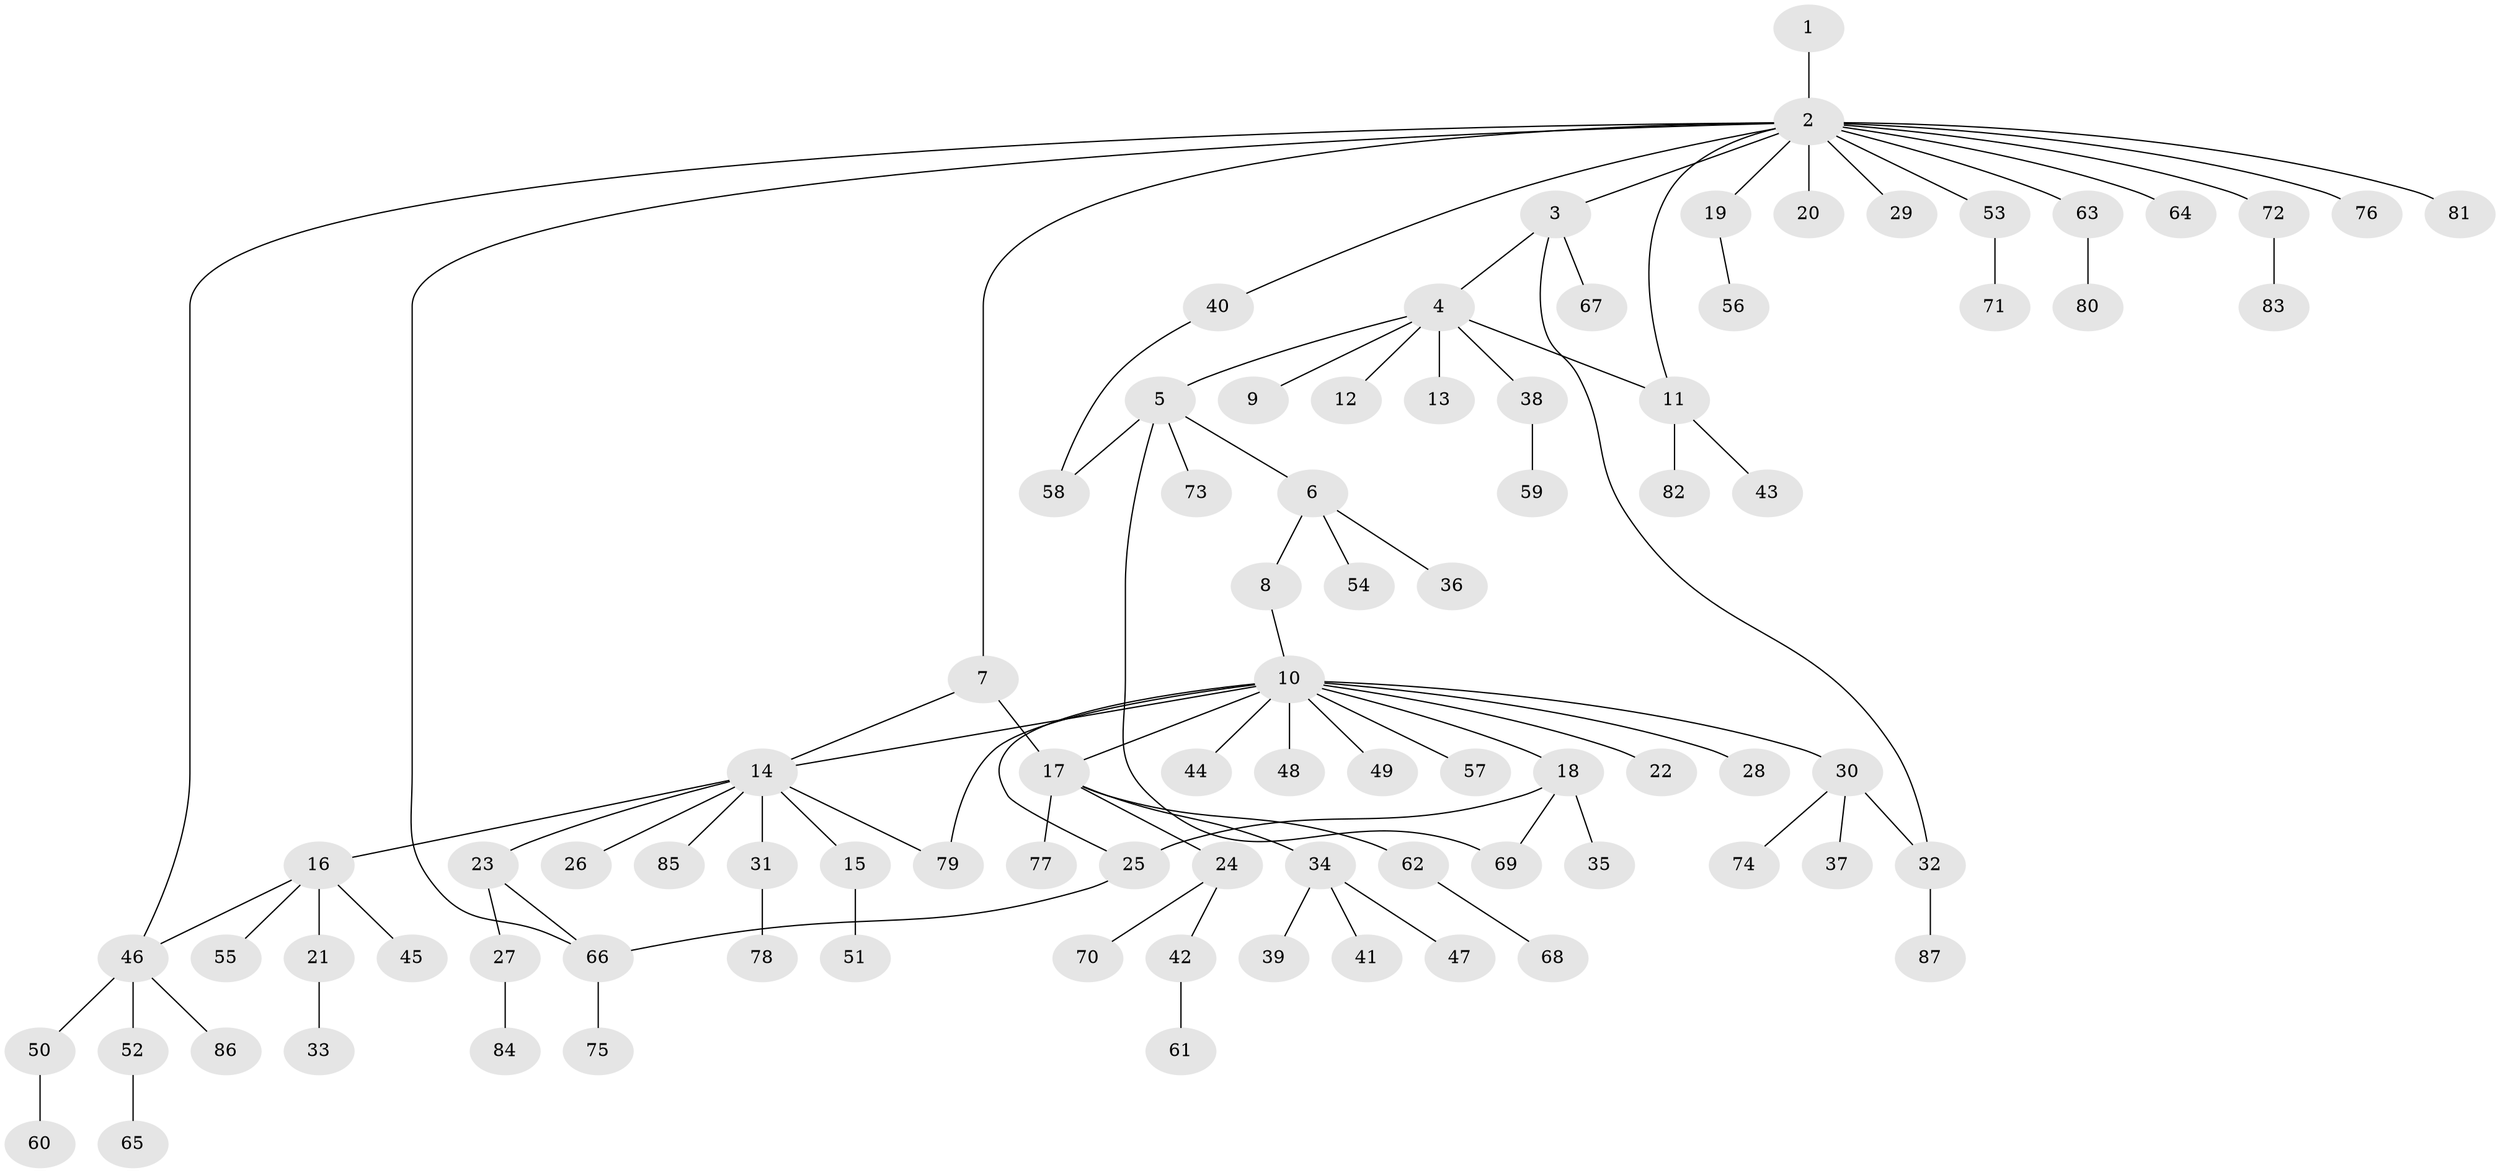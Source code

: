 // coarse degree distribution, {15: 0.018867924528301886, 3: 0.1320754716981132, 5: 0.03773584905660377, 4: 0.07547169811320754, 2: 0.1320754716981132, 12: 0.018867924528301886, 1: 0.5660377358490566, 8: 0.018867924528301886}
// Generated by graph-tools (version 1.1) at 2025/50/03/04/25 22:50:39]
// undirected, 87 vertices, 97 edges
graph export_dot {
  node [color=gray90,style=filled];
  1;
  2;
  3;
  4;
  5;
  6;
  7;
  8;
  9;
  10;
  11;
  12;
  13;
  14;
  15;
  16;
  17;
  18;
  19;
  20;
  21;
  22;
  23;
  24;
  25;
  26;
  27;
  28;
  29;
  30;
  31;
  32;
  33;
  34;
  35;
  36;
  37;
  38;
  39;
  40;
  41;
  42;
  43;
  44;
  45;
  46;
  47;
  48;
  49;
  50;
  51;
  52;
  53;
  54;
  55;
  56;
  57;
  58;
  59;
  60;
  61;
  62;
  63;
  64;
  65;
  66;
  67;
  68;
  69;
  70;
  71;
  72;
  73;
  74;
  75;
  76;
  77;
  78;
  79;
  80;
  81;
  82;
  83;
  84;
  85;
  86;
  87;
  1 -- 2;
  2 -- 3;
  2 -- 7;
  2 -- 11;
  2 -- 19;
  2 -- 20;
  2 -- 29;
  2 -- 40;
  2 -- 46;
  2 -- 53;
  2 -- 63;
  2 -- 64;
  2 -- 66;
  2 -- 72;
  2 -- 76;
  2 -- 81;
  3 -- 4;
  3 -- 32;
  3 -- 67;
  4 -- 5;
  4 -- 9;
  4 -- 11;
  4 -- 12;
  4 -- 13;
  4 -- 38;
  5 -- 6;
  5 -- 58;
  5 -- 69;
  5 -- 73;
  6 -- 8;
  6 -- 36;
  6 -- 54;
  7 -- 14;
  7 -- 17;
  8 -- 10;
  10 -- 14;
  10 -- 17;
  10 -- 18;
  10 -- 22;
  10 -- 25;
  10 -- 28;
  10 -- 30;
  10 -- 44;
  10 -- 48;
  10 -- 49;
  10 -- 57;
  10 -- 79;
  11 -- 43;
  11 -- 82;
  14 -- 15;
  14 -- 16;
  14 -- 23;
  14 -- 26;
  14 -- 31;
  14 -- 79;
  14 -- 85;
  15 -- 51;
  16 -- 21;
  16 -- 45;
  16 -- 46;
  16 -- 55;
  17 -- 24;
  17 -- 34;
  17 -- 62;
  17 -- 77;
  18 -- 25;
  18 -- 35;
  18 -- 69;
  19 -- 56;
  21 -- 33;
  23 -- 27;
  23 -- 66;
  24 -- 42;
  24 -- 70;
  25 -- 66;
  27 -- 84;
  30 -- 32;
  30 -- 37;
  30 -- 74;
  31 -- 78;
  32 -- 87;
  34 -- 39;
  34 -- 41;
  34 -- 47;
  38 -- 59;
  40 -- 58;
  42 -- 61;
  46 -- 50;
  46 -- 52;
  46 -- 86;
  50 -- 60;
  52 -- 65;
  53 -- 71;
  62 -- 68;
  63 -- 80;
  66 -- 75;
  72 -- 83;
}
